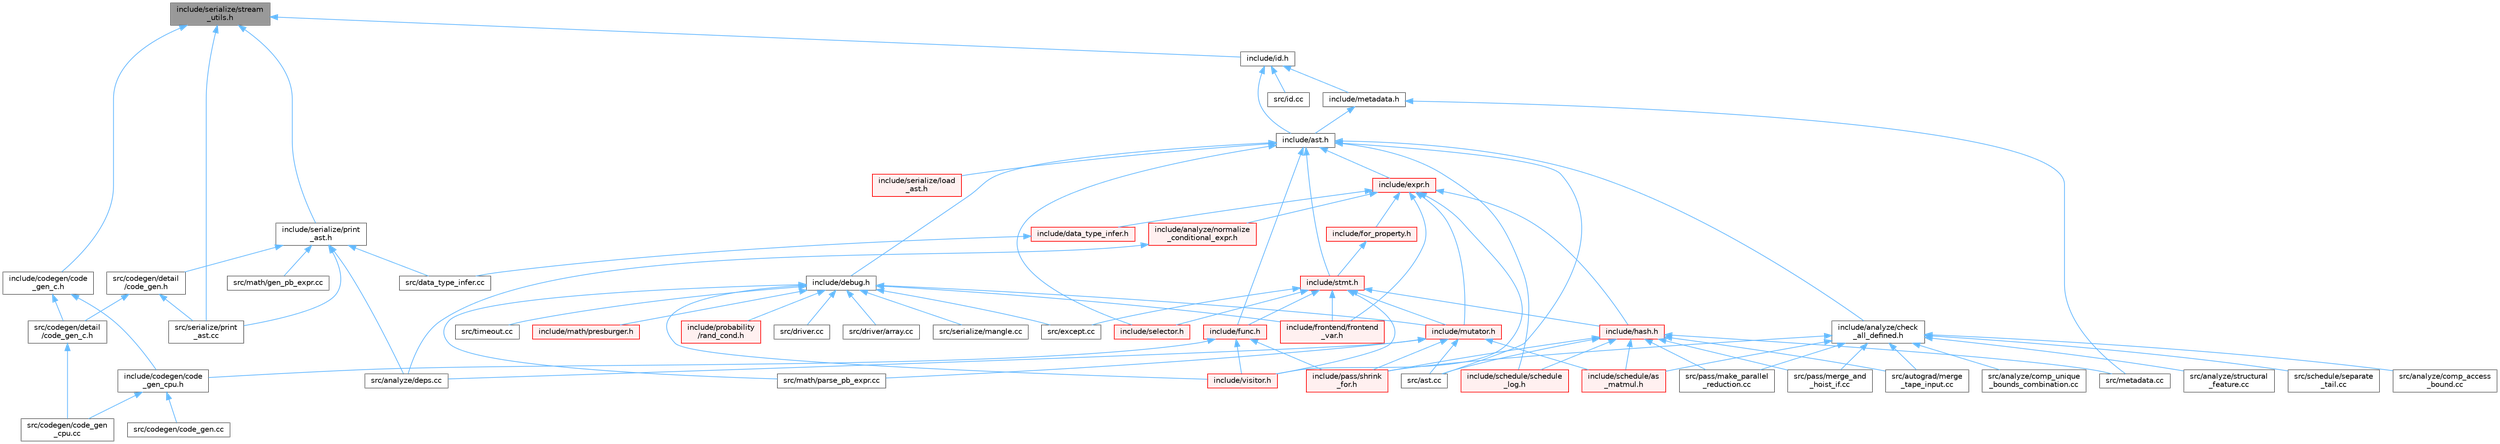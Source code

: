 digraph "include/serialize/stream_utils.h"
{
 // LATEX_PDF_SIZE
  bgcolor="transparent";
  edge [fontname=Helvetica,fontsize=10,labelfontname=Helvetica,labelfontsize=10];
  node [fontname=Helvetica,fontsize=10,shape=box,height=0.2,width=0.4];
  Node1 [label="include/serialize/stream\l_utils.h",height=0.2,width=0.4,color="gray40", fillcolor="grey60", style="filled", fontcolor="black",tooltip=" "];
  Node1 -> Node2 [dir="back",color="steelblue1",style="solid"];
  Node2 [label="include/codegen/code\l_gen_c.h",height=0.2,width=0.4,color="grey40", fillcolor="white", style="filled",URL="$include_2codegen_2code__gen__c_8h.html",tooltip=" "];
  Node2 -> Node3 [dir="back",color="steelblue1",style="solid"];
  Node3 [label="include/codegen/code\l_gen_cpu.h",height=0.2,width=0.4,color="grey40", fillcolor="white", style="filled",URL="$code__gen__cpu_8h.html",tooltip=" "];
  Node3 -> Node4 [dir="back",color="steelblue1",style="solid"];
  Node4 [label="src/codegen/code_gen.cc",height=0.2,width=0.4,color="grey40", fillcolor="white", style="filled",URL="$code__gen_8cc.html",tooltip=" "];
  Node3 -> Node5 [dir="back",color="steelblue1",style="solid"];
  Node5 [label="src/codegen/code_gen\l_cpu.cc",height=0.2,width=0.4,color="grey40", fillcolor="white", style="filled",URL="$code__gen__cpu_8cc.html",tooltip=" "];
  Node2 -> Node6 [dir="back",color="steelblue1",style="solid"];
  Node6 [label="src/codegen/detail\l/code_gen_c.h",height=0.2,width=0.4,color="grey40", fillcolor="white", style="filled",URL="$src_2codegen_2detail_2code__gen__c_8h.html",tooltip=" "];
  Node6 -> Node5 [dir="back",color="steelblue1",style="solid"];
  Node1 -> Node7 [dir="back",color="steelblue1",style="solid"];
  Node7 [label="include/id.h",height=0.2,width=0.4,color="grey40", fillcolor="white", style="filled",URL="$id_8h.html",tooltip=" "];
  Node7 -> Node8 [dir="back",color="steelblue1",style="solid"];
  Node8 [label="include/ast.h",height=0.2,width=0.4,color="grey40", fillcolor="white", style="filled",URL="$ast_8h.html",tooltip=" "];
  Node8 -> Node9 [dir="back",color="steelblue1",style="solid"];
  Node9 [label="include/analyze/check\l_all_defined.h",height=0.2,width=0.4,color="grey40", fillcolor="white", style="filled",URL="$check__all__defined_8h.html",tooltip=" "];
  Node9 -> Node10 [dir="back",color="steelblue1",style="solid"];
  Node10 [label="include/pass/shrink\l_for.h",height=0.2,width=0.4,color="red", fillcolor="#FFF0F0", style="filled",URL="$shrink__for_8h.html",tooltip=" "];
  Node9 -> Node17 [dir="back",color="steelblue1",style="solid"];
  Node17 [label="include/schedule/as\l_matmul.h",height=0.2,width=0.4,color="red", fillcolor="#FFF0F0", style="filled",URL="$as__matmul_8h.html",tooltip=" "];
  Node9 -> Node49 [dir="back",color="steelblue1",style="solid"];
  Node49 [label="src/analyze/comp_access\l_bound.cc",height=0.2,width=0.4,color="grey40", fillcolor="white", style="filled",URL="$comp__access__bound_8cc.html",tooltip=" "];
  Node9 -> Node50 [dir="back",color="steelblue1",style="solid"];
  Node50 [label="src/analyze/comp_unique\l_bounds_combination.cc",height=0.2,width=0.4,color="grey40", fillcolor="white", style="filled",URL="$comp__unique__bounds__combination_8cc.html",tooltip=" "];
  Node9 -> Node51 [dir="back",color="steelblue1",style="solid"];
  Node51 [label="src/analyze/structural\l_feature.cc",height=0.2,width=0.4,color="grey40", fillcolor="white", style="filled",URL="$structural__feature_8cc.html",tooltip=" "];
  Node9 -> Node52 [dir="back",color="steelblue1",style="solid"];
  Node52 [label="src/autograd/merge\l_tape_input.cc",height=0.2,width=0.4,color="grey40", fillcolor="white", style="filled",URL="$merge__tape__input_8cc.html",tooltip=" "];
  Node9 -> Node53 [dir="back",color="steelblue1",style="solid"];
  Node53 [label="src/pass/make_parallel\l_reduction.cc",height=0.2,width=0.4,color="grey40", fillcolor="white", style="filled",URL="$make__parallel__reduction_8cc.html",tooltip=" "];
  Node9 -> Node54 [dir="back",color="steelblue1",style="solid"];
  Node54 [label="src/pass/merge_and\l_hoist_if.cc",height=0.2,width=0.4,color="grey40", fillcolor="white", style="filled",URL="$merge__and__hoist__if_8cc.html",tooltip=" "];
  Node9 -> Node40 [dir="back",color="steelblue1",style="solid"];
  Node40 [label="src/schedule/separate\l_tail.cc",height=0.2,width=0.4,color="grey40", fillcolor="white", style="filled",URL="$separate__tail_8cc.html",tooltip=" "];
  Node8 -> Node55 [dir="back",color="steelblue1",style="solid"];
  Node55 [label="include/debug.h",height=0.2,width=0.4,color="grey40", fillcolor="white", style="filled",URL="$debug_8h.html",tooltip=" "];
  Node55 -> Node56 [dir="back",color="steelblue1",style="solid"];
  Node56 [label="include/frontend/frontend\l_var.h",height=0.2,width=0.4,color="red", fillcolor="#FFF0F0", style="filled",URL="$frontend__var_8h.html",tooltip=" "];
  Node55 -> Node60 [dir="back",color="steelblue1",style="solid"];
  Node60 [label="include/math/presburger.h",height=0.2,width=0.4,color="red", fillcolor="#FFF0F0", style="filled",URL="$presburger_8h.html",tooltip=" "];
  Node55 -> Node90 [dir="back",color="steelblue1",style="solid"];
  Node90 [label="include/mutator.h",height=0.2,width=0.4,color="red", fillcolor="#FFF0F0", style="filled",URL="$mutator_8h.html",tooltip=" "];
  Node90 -> Node10 [dir="back",color="steelblue1",style="solid"];
  Node90 -> Node17 [dir="back",color="steelblue1",style="solid"];
  Node90 -> Node73 [dir="back",color="steelblue1",style="solid"];
  Node73 [label="src/analyze/deps.cc",height=0.2,width=0.4,color="grey40", fillcolor="white", style="filled",URL="$deps_8cc.html",tooltip=" "];
  Node90 -> Node172 [dir="back",color="steelblue1",style="solid"];
  Node172 [label="src/ast.cc",height=0.2,width=0.4,color="grey40", fillcolor="white", style="filled",URL="$ast_8cc.html",tooltip=" "];
  Node90 -> Node88 [dir="back",color="steelblue1",style="solid"];
  Node88 [label="src/math/parse_pb_expr.cc",height=0.2,width=0.4,color="grey40", fillcolor="white", style="filled",URL="$parse__pb__expr_8cc.html",tooltip=" "];
  Node55 -> Node175 [dir="back",color="steelblue1",style="solid"];
  Node175 [label="include/probability\l/rand_cond.h",height=0.2,width=0.4,color="red", fillcolor="#FFF0F0", style="filled",URL="$rand__cond_8h.html",tooltip=" "];
  Node55 -> Node180 [dir="back",color="steelblue1",style="solid"];
  Node180 [label="include/visitor.h",height=0.2,width=0.4,color="red", fillcolor="#FFF0F0", style="filled",URL="$visitor_8h.html",tooltip=" "];
  Node55 -> Node222 [dir="back",color="steelblue1",style="solid"];
  Node222 [label="src/driver.cc",height=0.2,width=0.4,color="grey40", fillcolor="white", style="filled",URL="$driver_8cc.html",tooltip=" "];
  Node55 -> Node223 [dir="back",color="steelblue1",style="solid"];
  Node223 [label="src/driver/array.cc",height=0.2,width=0.4,color="grey40", fillcolor="white", style="filled",URL="$array_8cc.html",tooltip=" "];
  Node55 -> Node19 [dir="back",color="steelblue1",style="solid"];
  Node19 [label="src/except.cc",height=0.2,width=0.4,color="grey40", fillcolor="white", style="filled",URL="$except_8cc.html",tooltip=" "];
  Node55 -> Node88 [dir="back",color="steelblue1",style="solid"];
  Node55 -> Node224 [dir="back",color="steelblue1",style="solid"];
  Node224 [label="src/serialize/mangle.cc",height=0.2,width=0.4,color="grey40", fillcolor="white", style="filled",URL="$mangle_8cc.html",tooltip=" "];
  Node55 -> Node225 [dir="back",color="steelblue1",style="solid"];
  Node225 [label="src/timeout.cc",height=0.2,width=0.4,color="grey40", fillcolor="white", style="filled",URL="$timeout_8cc.html",tooltip=" "];
  Node8 -> Node226 [dir="back",color="steelblue1",style="solid"];
  Node226 [label="include/expr.h",height=0.2,width=0.4,color="red", fillcolor="#FFF0F0", style="filled",URL="$expr_8h.html",tooltip=" "];
  Node226 -> Node227 [dir="back",color="steelblue1",style="solid"];
  Node227 [label="include/analyze/normalize\l_conditional_expr.h",height=0.2,width=0.4,color="red", fillcolor="#FFF0F0", style="filled",URL="$normalize__conditional__expr_8h.html",tooltip=" "];
  Node227 -> Node73 [dir="back",color="steelblue1",style="solid"];
  Node226 -> Node228 [dir="back",color="steelblue1",style="solid"];
  Node228 [label="include/data_type_infer.h",height=0.2,width=0.4,color="red", fillcolor="#FFF0F0", style="filled",URL="$data__type__infer_8h.html",tooltip=" "];
  Node228 -> Node213 [dir="back",color="steelblue1",style="solid"];
  Node213 [label="src/data_type_infer.cc",height=0.2,width=0.4,color="grey40", fillcolor="white", style="filled",URL="$data__type__infer_8cc.html",tooltip=" "];
  Node226 -> Node230 [dir="back",color="steelblue1",style="solid"];
  Node230 [label="include/for_property.h",height=0.2,width=0.4,color="red", fillcolor="#FFF0F0", style="filled",URL="$for__property_8h.html",tooltip=" "];
  Node230 -> Node231 [dir="back",color="steelblue1",style="solid"];
  Node231 [label="include/stmt.h",height=0.2,width=0.4,color="red", fillcolor="#FFF0F0", style="filled",URL="$stmt_8h.html",tooltip=" "];
  Node231 -> Node56 [dir="back",color="steelblue1",style="solid"];
  Node231 -> Node240 [dir="back",color="steelblue1",style="solid"];
  Node240 [label="include/func.h",height=0.2,width=0.4,color="red", fillcolor="#FFF0F0", style="filled",URL="$func_8h.html",tooltip=" "];
  Node240 -> Node3 [dir="back",color="steelblue1",style="solid"];
  Node240 -> Node10 [dir="back",color="steelblue1",style="solid"];
  Node240 -> Node180 [dir="back",color="steelblue1",style="solid"];
  Node231 -> Node246 [dir="back",color="steelblue1",style="solid"];
  Node246 [label="include/hash.h",height=0.2,width=0.4,color="red", fillcolor="#FFF0F0", style="filled",URL="$hash_8h.html",tooltip=" "];
  Node246 -> Node10 [dir="back",color="steelblue1",style="solid"];
  Node246 -> Node17 [dir="back",color="steelblue1",style="solid"];
  Node246 -> Node247 [dir="back",color="steelblue1",style="solid"];
  Node247 [label="include/schedule/schedule\l_log.h",height=0.2,width=0.4,color="red", fillcolor="#FFF0F0", style="filled",URL="$schedule__log_8h.html",tooltip=" "];
  Node246 -> Node172 [dir="back",color="steelblue1",style="solid"];
  Node246 -> Node52 [dir="back",color="steelblue1",style="solid"];
  Node246 -> Node253 [dir="back",color="steelblue1",style="solid"];
  Node253 [label="src/metadata.cc",height=0.2,width=0.4,color="grey40", fillcolor="white", style="filled",URL="$metadata_8cc.html",tooltip=" "];
  Node246 -> Node53 [dir="back",color="steelblue1",style="solid"];
  Node246 -> Node54 [dir="back",color="steelblue1",style="solid"];
  Node231 -> Node90 [dir="back",color="steelblue1",style="solid"];
  Node231 -> Node262 [dir="back",color="steelblue1",style="solid"];
  Node262 [label="include/selector.h",height=0.2,width=0.4,color="red", fillcolor="#FFF0F0", style="filled",URL="$selector_8h.html",tooltip=" "];
  Node231 -> Node180 [dir="back",color="steelblue1",style="solid"];
  Node231 -> Node19 [dir="back",color="steelblue1",style="solid"];
  Node226 -> Node56 [dir="back",color="steelblue1",style="solid"];
  Node226 -> Node246 [dir="back",color="steelblue1",style="solid"];
  Node226 -> Node90 [dir="back",color="steelblue1",style="solid"];
  Node226 -> Node180 [dir="back",color="steelblue1",style="solid"];
  Node8 -> Node240 [dir="back",color="steelblue1",style="solid"];
  Node8 -> Node247 [dir="back",color="steelblue1",style="solid"];
  Node8 -> Node262 [dir="back",color="steelblue1",style="solid"];
  Node8 -> Node279 [dir="back",color="steelblue1",style="solid"];
  Node279 [label="include/serialize/load\l_ast.h",height=0.2,width=0.4,color="red", fillcolor="#FFF0F0", style="filled",URL="$load__ast_8h.html",tooltip=" "];
  Node8 -> Node231 [dir="back",color="steelblue1",style="solid"];
  Node8 -> Node172 [dir="back",color="steelblue1",style="solid"];
  Node7 -> Node281 [dir="back",color="steelblue1",style="solid"];
  Node281 [label="include/metadata.h",height=0.2,width=0.4,color="grey40", fillcolor="white", style="filled",URL="$metadata_8h.html",tooltip=" "];
  Node281 -> Node8 [dir="back",color="steelblue1",style="solid"];
  Node281 -> Node253 [dir="back",color="steelblue1",style="solid"];
  Node7 -> Node282 [dir="back",color="steelblue1",style="solid"];
  Node282 [label="src/id.cc",height=0.2,width=0.4,color="grey40", fillcolor="white", style="filled",URL="$id_8cc.html",tooltip=" "];
  Node1 -> Node210 [dir="back",color="steelblue1",style="solid"];
  Node210 [label="include/serialize/print\l_ast.h",height=0.2,width=0.4,color="grey40", fillcolor="white", style="filled",URL="$print__ast_8h.html",tooltip=" "];
  Node210 -> Node73 [dir="back",color="steelblue1",style="solid"];
  Node210 -> Node211 [dir="back",color="steelblue1",style="solid"];
  Node211 [label="src/codegen/detail\l/code_gen.h",height=0.2,width=0.4,color="grey40", fillcolor="white", style="filled",URL="$src_2codegen_2detail_2code__gen_8h.html",tooltip=" "];
  Node211 -> Node6 [dir="back",color="steelblue1",style="solid"];
  Node211 -> Node212 [dir="back",color="steelblue1",style="solid"];
  Node212 [label="src/serialize/print\l_ast.cc",height=0.2,width=0.4,color="grey40", fillcolor="white", style="filled",URL="$print__ast_8cc.html",tooltip=" "];
  Node210 -> Node213 [dir="back",color="steelblue1",style="solid"];
  Node210 -> Node86 [dir="back",color="steelblue1",style="solid"];
  Node86 [label="src/math/gen_pb_expr.cc",height=0.2,width=0.4,color="grey40", fillcolor="white", style="filled",URL="$gen__pb__expr_8cc.html",tooltip=" "];
  Node210 -> Node212 [dir="back",color="steelblue1",style="solid"];
  Node1 -> Node212 [dir="back",color="steelblue1",style="solid"];
}
